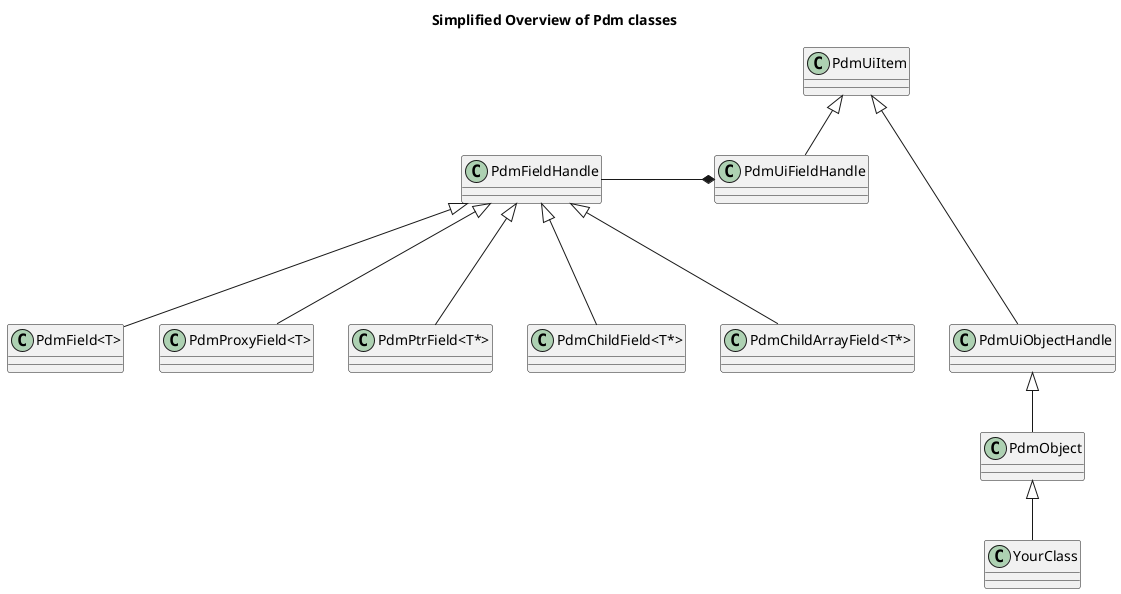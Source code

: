 @startuml
title Simplified Overview of Pdm classes

PdmUiItem <|---- PdmUiObjectHandle 
PdmUiObjectHandle  <|-- PdmObject
PdmObject <|-- YourClass

PdmUiItem <|-- PdmUiFieldHandle
PdmFieldHandle -* PdmUiFieldHandle
PdmFieldHandle <|--- "PdmField<T>"
PdmFieldHandle <|--- "PdmProxyField<T>"
PdmFieldHandle <|--- "PdmPtrField<T*>"
PdmFieldHandle <|--- "PdmChildField<T*>"
PdmFieldHandle <|--- "PdmChildArrayField<T*>"

@enduml
		